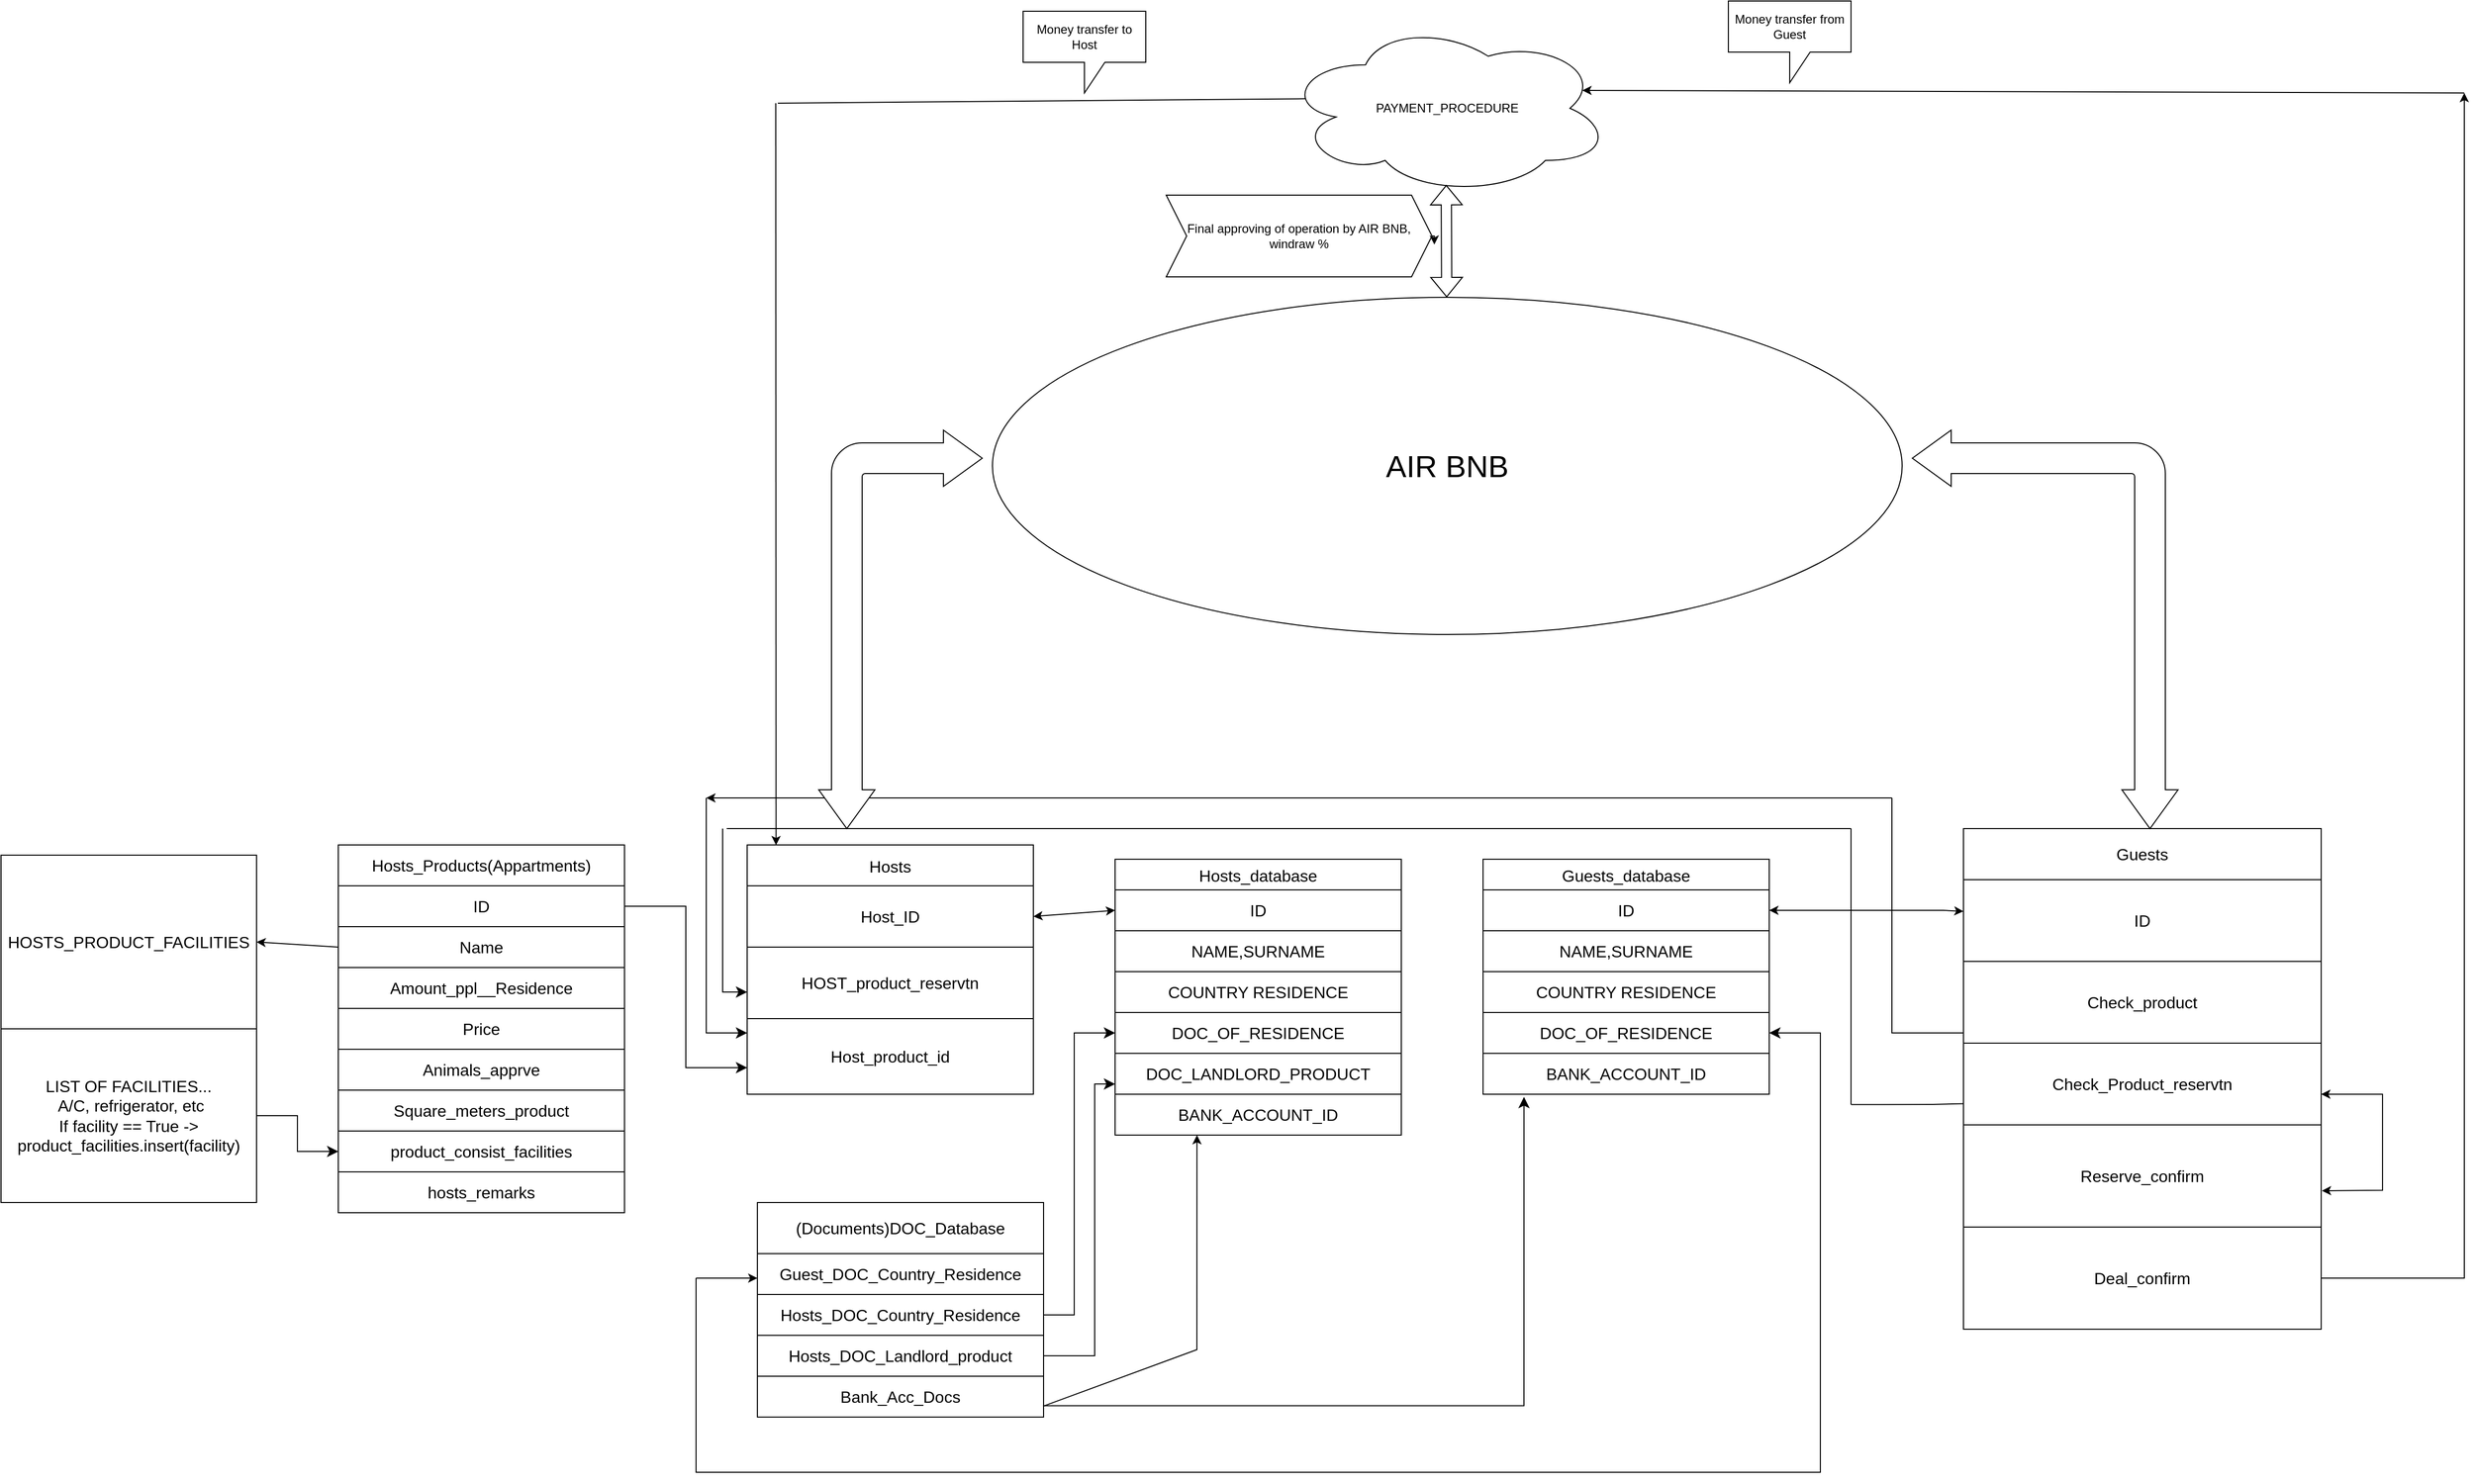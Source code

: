 <mxfile version="24.1.0" type="device">
  <diagram name="Страница — 1" id="DhWtc1AITWDPEzfAjPhT">
    <mxGraphModel dx="4327" dy="3026" grid="1" gridSize="10" guides="1" tooltips="1" connect="1" arrows="1" fold="1" page="1" pageScale="1" pageWidth="827" pageHeight="1169" math="0" shadow="0">
      <root>
        <mxCell id="0" />
        <mxCell id="1" parent="0" />
        <mxCell id="QPeFIXPxmIHF3lI81vWk-42" value="Hosts" style="shape=table;startSize=40;container=1;collapsible=0;childLayout=tableLayout;strokeColor=default;fontSize=16;" parent="1" vertex="1">
          <mxGeometry x="-80" y="-14" width="280" height="244" as="geometry" />
        </mxCell>
        <mxCell id="QPeFIXPxmIHF3lI81vWk-43" value="" style="shape=tableRow;horizontal=0;startSize=0;swimlaneHead=0;swimlaneBody=0;strokeColor=inherit;top=0;left=0;bottom=0;right=0;collapsible=0;dropTarget=0;fillColor=none;points=[[0,0.5],[1,0.5]];portConstraint=eastwest;fontSize=16;" parent="QPeFIXPxmIHF3lI81vWk-42" vertex="1">
          <mxGeometry y="40" width="280" height="60" as="geometry" />
        </mxCell>
        <mxCell id="QPeFIXPxmIHF3lI81vWk-44" value="Host_ID" style="shape=partialRectangle;html=1;whiteSpace=wrap;connectable=0;strokeColor=inherit;overflow=hidden;fillColor=none;top=0;left=0;bottom=0;right=0;pointerEvents=1;fontSize=16;" parent="QPeFIXPxmIHF3lI81vWk-43" vertex="1">
          <mxGeometry width="280" height="60" as="geometry">
            <mxRectangle width="280" height="60" as="alternateBounds" />
          </mxGeometry>
        </mxCell>
        <mxCell id="QPeFIXPxmIHF3lI81vWk-47" value="" style="shape=tableRow;horizontal=0;startSize=0;swimlaneHead=0;swimlaneBody=0;strokeColor=inherit;top=0;left=0;bottom=0;right=0;collapsible=0;dropTarget=0;fillColor=none;points=[[0,0.5],[1,0.5]];portConstraint=eastwest;fontSize=16;" parent="QPeFIXPxmIHF3lI81vWk-42" vertex="1">
          <mxGeometry y="100" width="280" height="70" as="geometry" />
        </mxCell>
        <mxCell id="QPeFIXPxmIHF3lI81vWk-48" value="HOST_product_reservtn" style="shape=partialRectangle;html=1;whiteSpace=wrap;connectable=0;strokeColor=inherit;overflow=hidden;fillColor=none;top=0;left=0;bottom=0;right=0;pointerEvents=1;fontSize=16;" parent="QPeFIXPxmIHF3lI81vWk-47" vertex="1">
          <mxGeometry width="280" height="70" as="geometry">
            <mxRectangle width="280" height="70" as="alternateBounds" />
          </mxGeometry>
        </mxCell>
        <mxCell id="QPeFIXPxmIHF3lI81vWk-51" value="" style="shape=tableRow;horizontal=0;startSize=0;swimlaneHead=0;swimlaneBody=0;strokeColor=inherit;top=0;left=0;bottom=0;right=0;collapsible=0;dropTarget=0;fillColor=none;points=[[0,0.5],[1,0.5]];portConstraint=eastwest;fontSize=16;" parent="QPeFIXPxmIHF3lI81vWk-42" vertex="1">
          <mxGeometry y="170" width="280" height="74" as="geometry" />
        </mxCell>
        <mxCell id="QPeFIXPxmIHF3lI81vWk-52" value="Host_product_id" style="shape=partialRectangle;html=1;whiteSpace=wrap;connectable=0;strokeColor=inherit;overflow=hidden;fillColor=none;top=0;left=0;bottom=0;right=0;pointerEvents=1;fontSize=16;" parent="QPeFIXPxmIHF3lI81vWk-51" vertex="1">
          <mxGeometry width="280" height="74" as="geometry">
            <mxRectangle width="280" height="74" as="alternateBounds" />
          </mxGeometry>
        </mxCell>
        <mxCell id="QPeFIXPxmIHF3lI81vWk-55" value="Hosts_database" style="shape=table;startSize=30;container=1;collapsible=0;childLayout=tableLayout;strokeColor=default;fontSize=16;" parent="1" vertex="1">
          <mxGeometry x="280" width="280" height="270" as="geometry" />
        </mxCell>
        <mxCell id="QPeFIXPxmIHF3lI81vWk-68" style="shape=tableRow;horizontal=0;startSize=0;swimlaneHead=0;swimlaneBody=0;strokeColor=inherit;top=0;left=0;bottom=0;right=0;collapsible=0;dropTarget=0;fillColor=none;points=[[0,0.5],[1,0.5]];portConstraint=eastwest;fontSize=16;" parent="QPeFIXPxmIHF3lI81vWk-55" vertex="1">
          <mxGeometry y="30" width="280" height="40" as="geometry" />
        </mxCell>
        <mxCell id="QPeFIXPxmIHF3lI81vWk-69" value="ID" style="shape=partialRectangle;html=1;whiteSpace=wrap;connectable=0;strokeColor=inherit;overflow=hidden;fillColor=none;top=0;left=0;bottom=0;right=0;pointerEvents=1;fontSize=16;" parent="QPeFIXPxmIHF3lI81vWk-68" vertex="1">
          <mxGeometry width="280" height="40" as="geometry">
            <mxRectangle width="280" height="40" as="alternateBounds" />
          </mxGeometry>
        </mxCell>
        <mxCell id="QPeFIXPxmIHF3lI81vWk-56" value="" style="shape=tableRow;horizontal=0;startSize=0;swimlaneHead=0;swimlaneBody=0;strokeColor=inherit;top=0;left=0;bottom=0;right=0;collapsible=0;dropTarget=0;fillColor=none;points=[[0,0.5],[1,0.5]];portConstraint=eastwest;fontSize=16;" parent="QPeFIXPxmIHF3lI81vWk-55" vertex="1">
          <mxGeometry y="70" width="280" height="40" as="geometry" />
        </mxCell>
        <mxCell id="QPeFIXPxmIHF3lI81vWk-57" value="NAME,SURNAME" style="shape=partialRectangle;html=1;whiteSpace=wrap;connectable=0;strokeColor=inherit;overflow=hidden;fillColor=none;top=0;left=0;bottom=0;right=0;pointerEvents=1;fontSize=16;" parent="QPeFIXPxmIHF3lI81vWk-56" vertex="1">
          <mxGeometry width="280" height="40" as="geometry">
            <mxRectangle width="280" height="40" as="alternateBounds" />
          </mxGeometry>
        </mxCell>
        <mxCell id="QPeFIXPxmIHF3lI81vWk-60" value="" style="shape=tableRow;horizontal=0;startSize=0;swimlaneHead=0;swimlaneBody=0;strokeColor=inherit;top=0;left=0;bottom=0;right=0;collapsible=0;dropTarget=0;fillColor=none;points=[[0,0.5],[1,0.5]];portConstraint=eastwest;fontSize=16;" parent="QPeFIXPxmIHF3lI81vWk-55" vertex="1">
          <mxGeometry y="110" width="280" height="40" as="geometry" />
        </mxCell>
        <mxCell id="QPeFIXPxmIHF3lI81vWk-61" value="COUNTRY RESIDENCE" style="shape=partialRectangle;html=1;whiteSpace=wrap;connectable=0;strokeColor=inherit;overflow=hidden;fillColor=none;top=0;left=0;bottom=0;right=0;pointerEvents=1;fontSize=16;" parent="QPeFIXPxmIHF3lI81vWk-60" vertex="1">
          <mxGeometry width="280" height="40" as="geometry">
            <mxRectangle width="280" height="40" as="alternateBounds" />
          </mxGeometry>
        </mxCell>
        <mxCell id="QPeFIXPxmIHF3lI81vWk-75" style="shape=tableRow;horizontal=0;startSize=0;swimlaneHead=0;swimlaneBody=0;strokeColor=inherit;top=0;left=0;bottom=0;right=0;collapsible=0;dropTarget=0;fillColor=none;points=[[0,0.5],[1,0.5]];portConstraint=eastwest;fontSize=16;" parent="QPeFIXPxmIHF3lI81vWk-55" vertex="1">
          <mxGeometry y="150" width="280" height="40" as="geometry" />
        </mxCell>
        <mxCell id="QPeFIXPxmIHF3lI81vWk-76" value="DOC_OF_RESIDENCE" style="shape=partialRectangle;html=1;whiteSpace=wrap;connectable=0;strokeColor=inherit;overflow=hidden;fillColor=none;top=0;left=0;bottom=0;right=0;pointerEvents=1;fontSize=16;" parent="QPeFIXPxmIHF3lI81vWk-75" vertex="1">
          <mxGeometry width="280" height="40" as="geometry">
            <mxRectangle width="280" height="40" as="alternateBounds" />
          </mxGeometry>
        </mxCell>
        <mxCell id="QPeFIXPxmIHF3lI81vWk-77" style="shape=tableRow;horizontal=0;startSize=0;swimlaneHead=0;swimlaneBody=0;strokeColor=inherit;top=0;left=0;bottom=0;right=0;collapsible=0;dropTarget=0;fillColor=none;points=[[0,0.5],[1,0.5]];portConstraint=eastwest;fontSize=16;" parent="QPeFIXPxmIHF3lI81vWk-55" vertex="1">
          <mxGeometry y="190" width="280" height="40" as="geometry" />
        </mxCell>
        <mxCell id="QPeFIXPxmIHF3lI81vWk-78" value="DOC_LANDLORD_PRODUCT" style="shape=partialRectangle;html=1;whiteSpace=wrap;connectable=0;strokeColor=inherit;overflow=hidden;fillColor=none;top=0;left=0;bottom=0;right=0;pointerEvents=1;fontSize=16;" parent="QPeFIXPxmIHF3lI81vWk-77" vertex="1">
          <mxGeometry width="280" height="40" as="geometry">
            <mxRectangle width="280" height="40" as="alternateBounds" />
          </mxGeometry>
        </mxCell>
        <mxCell id="QPeFIXPxmIHF3lI81vWk-79" style="shape=tableRow;horizontal=0;startSize=0;swimlaneHead=0;swimlaneBody=0;strokeColor=inherit;top=0;left=0;bottom=0;right=0;collapsible=0;dropTarget=0;fillColor=none;points=[[0,0.5],[1,0.5]];portConstraint=eastwest;fontSize=16;" parent="QPeFIXPxmIHF3lI81vWk-55" vertex="1">
          <mxGeometry y="230" width="280" height="40" as="geometry" />
        </mxCell>
        <mxCell id="QPeFIXPxmIHF3lI81vWk-80" value="BANK_ACCOUNT_ID" style="shape=partialRectangle;html=1;whiteSpace=wrap;connectable=0;strokeColor=inherit;overflow=hidden;fillColor=none;top=0;left=0;bottom=0;right=0;pointerEvents=1;fontSize=16;" parent="QPeFIXPxmIHF3lI81vWk-79" vertex="1">
          <mxGeometry width="280" height="40" as="geometry">
            <mxRectangle width="280" height="40" as="alternateBounds" />
          </mxGeometry>
        </mxCell>
        <mxCell id="QPeFIXPxmIHF3lI81vWk-81" value="" style="endArrow=classic;startArrow=classic;html=1;rounded=0;exitX=1;exitY=0.5;exitDx=0;exitDy=0;entryX=0;entryY=0.5;entryDx=0;entryDy=0;" parent="1" source="QPeFIXPxmIHF3lI81vWk-43" target="QPeFIXPxmIHF3lI81vWk-68" edge="1">
          <mxGeometry width="50" height="50" relative="1" as="geometry">
            <mxPoint x="210" y="60" as="sourcePoint" />
            <mxPoint x="270" y="60.25" as="targetPoint" />
            <Array as="points" />
          </mxGeometry>
        </mxCell>
        <mxCell id="QPeFIXPxmIHF3lI81vWk-82" value="" style="shape=table;startSize=0;container=1;collapsible=0;childLayout=tableLayout;fontSize=16;" parent="1" vertex="1">
          <mxGeometry x="-70" y="336" width="280" height="210" as="geometry" />
        </mxCell>
        <mxCell id="QPeFIXPxmIHF3lI81vWk-83" value="" style="shape=tableRow;horizontal=0;startSize=0;swimlaneHead=0;swimlaneBody=0;strokeColor=inherit;top=0;left=0;bottom=0;right=0;collapsible=0;dropTarget=0;fillColor=none;points=[[0,0.5],[1,0.5]];portConstraint=eastwest;fontSize=16;" parent="QPeFIXPxmIHF3lI81vWk-82" vertex="1">
          <mxGeometry width="280" height="50" as="geometry" />
        </mxCell>
        <mxCell id="QPeFIXPxmIHF3lI81vWk-84" value="(Documents)DOC_Database" style="shape=partialRectangle;html=1;whiteSpace=wrap;connectable=0;strokeColor=inherit;overflow=hidden;fillColor=none;top=0;left=0;bottom=0;right=0;pointerEvents=1;fontSize=16;" parent="QPeFIXPxmIHF3lI81vWk-83" vertex="1">
          <mxGeometry width="280" height="50" as="geometry">
            <mxRectangle width="280" height="50" as="alternateBounds" />
          </mxGeometry>
        </mxCell>
        <mxCell id="QPeFIXPxmIHF3lI81vWk-87" value="" style="shape=tableRow;horizontal=0;startSize=0;swimlaneHead=0;swimlaneBody=0;strokeColor=inherit;top=0;left=0;bottom=0;right=0;collapsible=0;dropTarget=0;fillColor=none;points=[[0,0.5],[1,0.5]];portConstraint=eastwest;fontSize=16;" parent="QPeFIXPxmIHF3lI81vWk-82" vertex="1">
          <mxGeometry y="50" width="280" height="40" as="geometry" />
        </mxCell>
        <mxCell id="QPeFIXPxmIHF3lI81vWk-88" value="Guest_DOC_Country_Residence" style="shape=partialRectangle;html=1;whiteSpace=wrap;connectable=0;strokeColor=inherit;overflow=hidden;fillColor=none;top=0;left=0;bottom=0;right=0;pointerEvents=1;fontSize=16;" parent="QPeFIXPxmIHF3lI81vWk-87" vertex="1">
          <mxGeometry width="280" height="40" as="geometry">
            <mxRectangle width="280" height="40" as="alternateBounds" />
          </mxGeometry>
        </mxCell>
        <mxCell id="QPeFIXPxmIHF3lI81vWk-95" style="shape=tableRow;horizontal=0;startSize=0;swimlaneHead=0;swimlaneBody=0;strokeColor=inherit;top=0;left=0;bottom=0;right=0;collapsible=0;dropTarget=0;fillColor=none;points=[[0,0.5],[1,0.5]];portConstraint=eastwest;fontSize=16;" parent="QPeFIXPxmIHF3lI81vWk-82" vertex="1">
          <mxGeometry y="90" width="280" height="40" as="geometry" />
        </mxCell>
        <mxCell id="QPeFIXPxmIHF3lI81vWk-96" value="Hosts_DOC_Country_Residence" style="shape=partialRectangle;html=1;whiteSpace=wrap;connectable=0;strokeColor=inherit;overflow=hidden;fillColor=none;top=0;left=0;bottom=0;right=0;pointerEvents=1;fontSize=16;" parent="QPeFIXPxmIHF3lI81vWk-95" vertex="1">
          <mxGeometry width="280" height="40" as="geometry">
            <mxRectangle width="280" height="40" as="alternateBounds" />
          </mxGeometry>
        </mxCell>
        <mxCell id="QPeFIXPxmIHF3lI81vWk-97" style="shape=tableRow;horizontal=0;startSize=0;swimlaneHead=0;swimlaneBody=0;strokeColor=inherit;top=0;left=0;bottom=0;right=0;collapsible=0;dropTarget=0;fillColor=none;points=[[0,0.5],[1,0.5]];portConstraint=eastwest;fontSize=16;" parent="QPeFIXPxmIHF3lI81vWk-82" vertex="1">
          <mxGeometry y="130" width="280" height="40" as="geometry" />
        </mxCell>
        <mxCell id="QPeFIXPxmIHF3lI81vWk-98" value="Hosts_DOC_Landlord_product" style="shape=partialRectangle;html=1;whiteSpace=wrap;connectable=0;strokeColor=inherit;overflow=hidden;fillColor=none;top=0;left=0;bottom=0;right=0;pointerEvents=1;fontSize=16;" parent="QPeFIXPxmIHF3lI81vWk-97" vertex="1">
          <mxGeometry width="280" height="40" as="geometry">
            <mxRectangle width="280" height="40" as="alternateBounds" />
          </mxGeometry>
        </mxCell>
        <mxCell id="QPeFIXPxmIHF3lI81vWk-99" style="shape=tableRow;horizontal=0;startSize=0;swimlaneHead=0;swimlaneBody=0;strokeColor=inherit;top=0;left=0;bottom=0;right=0;collapsible=0;dropTarget=0;fillColor=none;points=[[0,0.5],[1,0.5]];portConstraint=eastwest;fontSize=16;" parent="QPeFIXPxmIHF3lI81vWk-82" vertex="1">
          <mxGeometry y="170" width="280" height="40" as="geometry" />
        </mxCell>
        <mxCell id="QPeFIXPxmIHF3lI81vWk-100" value="Bank_Acc_Docs" style="shape=partialRectangle;html=1;whiteSpace=wrap;connectable=0;strokeColor=inherit;overflow=hidden;fillColor=none;top=0;left=0;bottom=0;right=0;pointerEvents=1;fontSize=16;" parent="QPeFIXPxmIHF3lI81vWk-99" vertex="1">
          <mxGeometry width="280" height="40" as="geometry">
            <mxRectangle width="280" height="40" as="alternateBounds" />
          </mxGeometry>
        </mxCell>
        <mxCell id="QPeFIXPxmIHF3lI81vWk-103" value="Guests_database" style="shape=table;startSize=30;container=1;collapsible=0;childLayout=tableLayout;strokeColor=default;fontSize=16;" parent="1" vertex="1">
          <mxGeometry x="640" width="280" height="230" as="geometry" />
        </mxCell>
        <mxCell id="QPeFIXPxmIHF3lI81vWk-104" style="shape=tableRow;horizontal=0;startSize=0;swimlaneHead=0;swimlaneBody=0;strokeColor=inherit;top=0;left=0;bottom=0;right=0;collapsible=0;dropTarget=0;fillColor=none;points=[[0,0.5],[1,0.5]];portConstraint=eastwest;fontSize=16;" parent="QPeFIXPxmIHF3lI81vWk-103" vertex="1">
          <mxGeometry y="30" width="280" height="40" as="geometry" />
        </mxCell>
        <mxCell id="QPeFIXPxmIHF3lI81vWk-105" value="ID" style="shape=partialRectangle;html=1;whiteSpace=wrap;connectable=0;strokeColor=inherit;overflow=hidden;fillColor=none;top=0;left=0;bottom=0;right=0;pointerEvents=1;fontSize=16;" parent="QPeFIXPxmIHF3lI81vWk-104" vertex="1">
          <mxGeometry width="280" height="40" as="geometry">
            <mxRectangle width="280" height="40" as="alternateBounds" />
          </mxGeometry>
        </mxCell>
        <mxCell id="QPeFIXPxmIHF3lI81vWk-106" value="" style="shape=tableRow;horizontal=0;startSize=0;swimlaneHead=0;swimlaneBody=0;strokeColor=inherit;top=0;left=0;bottom=0;right=0;collapsible=0;dropTarget=0;fillColor=none;points=[[0,0.5],[1,0.5]];portConstraint=eastwest;fontSize=16;" parent="QPeFIXPxmIHF3lI81vWk-103" vertex="1">
          <mxGeometry y="70" width="280" height="40" as="geometry" />
        </mxCell>
        <mxCell id="QPeFIXPxmIHF3lI81vWk-107" value="NAME,SURNAME" style="shape=partialRectangle;html=1;whiteSpace=wrap;connectable=0;strokeColor=inherit;overflow=hidden;fillColor=none;top=0;left=0;bottom=0;right=0;pointerEvents=1;fontSize=16;" parent="QPeFIXPxmIHF3lI81vWk-106" vertex="1">
          <mxGeometry width="280" height="40" as="geometry">
            <mxRectangle width="280" height="40" as="alternateBounds" />
          </mxGeometry>
        </mxCell>
        <mxCell id="QPeFIXPxmIHF3lI81vWk-108" value="" style="shape=tableRow;horizontal=0;startSize=0;swimlaneHead=0;swimlaneBody=0;strokeColor=inherit;top=0;left=0;bottom=0;right=0;collapsible=0;dropTarget=0;fillColor=none;points=[[0,0.5],[1,0.5]];portConstraint=eastwest;fontSize=16;" parent="QPeFIXPxmIHF3lI81vWk-103" vertex="1">
          <mxGeometry y="110" width="280" height="40" as="geometry" />
        </mxCell>
        <mxCell id="QPeFIXPxmIHF3lI81vWk-109" value="COUNTRY RESIDENCE" style="shape=partialRectangle;html=1;whiteSpace=wrap;connectable=0;strokeColor=inherit;overflow=hidden;fillColor=none;top=0;left=0;bottom=0;right=0;pointerEvents=1;fontSize=16;" parent="QPeFIXPxmIHF3lI81vWk-108" vertex="1">
          <mxGeometry width="280" height="40" as="geometry">
            <mxRectangle width="280" height="40" as="alternateBounds" />
          </mxGeometry>
        </mxCell>
        <mxCell id="QPeFIXPxmIHF3lI81vWk-110" style="shape=tableRow;horizontal=0;startSize=0;swimlaneHead=0;swimlaneBody=0;strokeColor=inherit;top=0;left=0;bottom=0;right=0;collapsible=0;dropTarget=0;fillColor=none;points=[[0,0.5],[1,0.5]];portConstraint=eastwest;fontSize=16;" parent="QPeFIXPxmIHF3lI81vWk-103" vertex="1">
          <mxGeometry y="150" width="280" height="40" as="geometry" />
        </mxCell>
        <mxCell id="QPeFIXPxmIHF3lI81vWk-111" value="DOC_OF_RESIDENCE" style="shape=partialRectangle;html=1;whiteSpace=wrap;connectable=0;strokeColor=inherit;overflow=hidden;fillColor=none;top=0;left=0;bottom=0;right=0;pointerEvents=1;fontSize=16;" parent="QPeFIXPxmIHF3lI81vWk-110" vertex="1">
          <mxGeometry width="280" height="40" as="geometry">
            <mxRectangle width="280" height="40" as="alternateBounds" />
          </mxGeometry>
        </mxCell>
        <mxCell id="QPeFIXPxmIHF3lI81vWk-112" style="shape=tableRow;horizontal=0;startSize=0;swimlaneHead=0;swimlaneBody=0;strokeColor=inherit;top=0;left=0;bottom=0;right=0;collapsible=0;dropTarget=0;fillColor=none;points=[[0,0.5],[1,0.5]];portConstraint=eastwest;fontSize=16;" parent="QPeFIXPxmIHF3lI81vWk-103" vertex="1">
          <mxGeometry y="190" width="280" height="40" as="geometry" />
        </mxCell>
        <mxCell id="QPeFIXPxmIHF3lI81vWk-113" value="BANK_ACCOUNT_ID" style="shape=partialRectangle;html=1;whiteSpace=wrap;connectable=0;strokeColor=inherit;overflow=hidden;fillColor=none;top=0;left=0;bottom=0;right=0;pointerEvents=1;fontSize=16;" parent="QPeFIXPxmIHF3lI81vWk-112" vertex="1">
          <mxGeometry width="280" height="40" as="geometry">
            <mxRectangle width="280" height="40" as="alternateBounds" />
          </mxGeometry>
        </mxCell>
        <mxCell id="QPeFIXPxmIHF3lI81vWk-121" value="" style="endArrow=classic;html=1;rounded=0;exitX=0.999;exitY=0.733;exitDx=0;exitDy=0;exitPerimeter=0;entryX=0.286;entryY=1;entryDx=0;entryDy=0;entryPerimeter=0;" parent="1" source="QPeFIXPxmIHF3lI81vWk-99" target="QPeFIXPxmIHF3lI81vWk-79" edge="1">
          <mxGeometry width="50" height="50" relative="1" as="geometry">
            <mxPoint x="240" y="480" as="sourcePoint" />
            <mxPoint x="360" y="380" as="targetPoint" />
            <Array as="points">
              <mxPoint x="360" y="480" />
            </Array>
          </mxGeometry>
        </mxCell>
        <mxCell id="QPeFIXPxmIHF3lI81vWk-126" value="" style="edgeStyle=segmentEdgeStyle;endArrow=classic;html=1;curved=0;rounded=0;endSize=8;startSize=8;entryX=0.143;entryY=1.066;entryDx=0;entryDy=0;entryPerimeter=0;exitX=0.998;exitY=0.723;exitDx=0;exitDy=0;exitPerimeter=0;" parent="1" source="QPeFIXPxmIHF3lI81vWk-99" target="QPeFIXPxmIHF3lI81vWk-112" edge="1">
          <mxGeometry width="50" height="50" relative="1" as="geometry">
            <mxPoint x="680" y="520" as="sourcePoint" />
            <mxPoint x="680" y="430" as="targetPoint" />
            <Array as="points">
              <mxPoint x="680" y="535" />
            </Array>
          </mxGeometry>
        </mxCell>
        <mxCell id="QPeFIXPxmIHF3lI81vWk-127" value="" style="edgeStyle=elbowEdgeStyle;elbow=horizontal;endArrow=classic;html=1;curved=0;rounded=0;endSize=8;startSize=8;exitX=1;exitY=0.5;exitDx=0;exitDy=0;" parent="1" source="QPeFIXPxmIHF3lI81vWk-97" edge="1">
          <mxGeometry width="50" height="50" relative="1" as="geometry">
            <mxPoint x="230" y="270" as="sourcePoint" />
            <mxPoint x="280" y="220" as="targetPoint" />
            <Array as="points">
              <mxPoint x="260" y="250" />
            </Array>
          </mxGeometry>
        </mxCell>
        <mxCell id="QPeFIXPxmIHF3lI81vWk-128" value="" style="edgeStyle=elbowEdgeStyle;elbow=horizontal;endArrow=classic;html=1;curved=0;rounded=0;endSize=8;startSize=8;exitX=1;exitY=0.5;exitDx=0;exitDy=0;" parent="1" source="QPeFIXPxmIHF3lI81vWk-95" target="QPeFIXPxmIHF3lI81vWk-75" edge="1">
          <mxGeometry width="50" height="50" relative="1" as="geometry">
            <mxPoint x="235" y="450" as="sourcePoint" />
            <mxPoint x="270" y="170" as="targetPoint" />
            <Array as="points">
              <mxPoint x="240" y="280" />
              <mxPoint x="235" y="80" />
            </Array>
          </mxGeometry>
        </mxCell>
        <mxCell id="QPeFIXPxmIHF3lI81vWk-134" value="" style="endArrow=classic;html=1;rounded=0;" parent="1" edge="1">
          <mxGeometry width="50" height="50" relative="1" as="geometry">
            <mxPoint x="-130" y="410" as="sourcePoint" />
            <mxPoint x="-70" y="410" as="targetPoint" />
          </mxGeometry>
        </mxCell>
        <mxCell id="QPeFIXPxmIHF3lI81vWk-135" value="" style="edgeStyle=segmentEdgeStyle;endArrow=classic;html=1;curved=0;rounded=0;endSize=8;startSize=8;entryX=1;entryY=0.5;entryDx=0;entryDy=0;" parent="1" target="QPeFIXPxmIHF3lI81vWk-110" edge="1">
          <mxGeometry width="50" height="50" relative="1" as="geometry">
            <mxPoint x="-130" y="410" as="sourcePoint" />
            <mxPoint x="970" y="170" as="targetPoint" />
            <Array as="points">
              <mxPoint x="-130" y="600" />
              <mxPoint x="970" y="600" />
              <mxPoint x="970" y="170" />
            </Array>
          </mxGeometry>
        </mxCell>
        <mxCell id="QPeFIXPxmIHF3lI81vWk-137" value="" style="shape=table;startSize=0;container=1;collapsible=0;childLayout=tableLayout;fontSize=16;" parent="1" vertex="1">
          <mxGeometry x="-480" y="-14" width="280" height="360" as="geometry" />
        </mxCell>
        <mxCell id="QPeFIXPxmIHF3lI81vWk-138" value="" style="shape=tableRow;horizontal=0;startSize=0;swimlaneHead=0;swimlaneBody=0;strokeColor=inherit;top=0;left=0;bottom=0;right=0;collapsible=0;dropTarget=0;fillColor=none;points=[[0,0.5],[1,0.5]];portConstraint=eastwest;fontSize=16;" parent="QPeFIXPxmIHF3lI81vWk-137" vertex="1">
          <mxGeometry width="280" height="40" as="geometry" />
        </mxCell>
        <mxCell id="QPeFIXPxmIHF3lI81vWk-139" value="Hosts_Products(Appartments)" style="shape=partialRectangle;html=1;whiteSpace=wrap;connectable=0;strokeColor=inherit;overflow=hidden;fillColor=none;top=0;left=0;bottom=0;right=0;pointerEvents=1;fontSize=16;" parent="QPeFIXPxmIHF3lI81vWk-138" vertex="1">
          <mxGeometry width="280" height="40" as="geometry">
            <mxRectangle width="280" height="40" as="alternateBounds" />
          </mxGeometry>
        </mxCell>
        <mxCell id="QPeFIXPxmIHF3lI81vWk-158" style="shape=tableRow;horizontal=0;startSize=0;swimlaneHead=0;swimlaneBody=0;strokeColor=inherit;top=0;left=0;bottom=0;right=0;collapsible=0;dropTarget=0;fillColor=none;points=[[0,0.5],[1,0.5]];portConstraint=eastwest;fontSize=16;" parent="QPeFIXPxmIHF3lI81vWk-137" vertex="1">
          <mxGeometry y="40" width="280" height="40" as="geometry" />
        </mxCell>
        <mxCell id="QPeFIXPxmIHF3lI81vWk-159" value="ID" style="shape=partialRectangle;html=1;whiteSpace=wrap;connectable=0;strokeColor=inherit;overflow=hidden;fillColor=none;top=0;left=0;bottom=0;right=0;pointerEvents=1;fontSize=16;" parent="QPeFIXPxmIHF3lI81vWk-158" vertex="1">
          <mxGeometry width="280" height="40" as="geometry">
            <mxRectangle width="280" height="40" as="alternateBounds" />
          </mxGeometry>
        </mxCell>
        <mxCell id="QPeFIXPxmIHF3lI81vWk-156" style="shape=tableRow;horizontal=0;startSize=0;swimlaneHead=0;swimlaneBody=0;strokeColor=inherit;top=0;left=0;bottom=0;right=0;collapsible=0;dropTarget=0;fillColor=none;points=[[0,0.5],[1,0.5]];portConstraint=eastwest;fontSize=16;" parent="QPeFIXPxmIHF3lI81vWk-137" vertex="1">
          <mxGeometry y="80" width="280" height="40" as="geometry" />
        </mxCell>
        <mxCell id="QPeFIXPxmIHF3lI81vWk-157" value="Name" style="shape=partialRectangle;html=1;whiteSpace=wrap;connectable=0;strokeColor=inherit;overflow=hidden;fillColor=none;top=0;left=0;bottom=0;right=0;pointerEvents=1;fontSize=16;" parent="QPeFIXPxmIHF3lI81vWk-156" vertex="1">
          <mxGeometry width="280" height="40" as="geometry">
            <mxRectangle width="280" height="40" as="alternateBounds" />
          </mxGeometry>
        </mxCell>
        <mxCell id="QPeFIXPxmIHF3lI81vWk-154" style="shape=tableRow;horizontal=0;startSize=0;swimlaneHead=0;swimlaneBody=0;strokeColor=inherit;top=0;left=0;bottom=0;right=0;collapsible=0;dropTarget=0;fillColor=none;points=[[0,0.5],[1,0.5]];portConstraint=eastwest;fontSize=16;" parent="QPeFIXPxmIHF3lI81vWk-137" vertex="1">
          <mxGeometry y="120" width="280" height="40" as="geometry" />
        </mxCell>
        <mxCell id="QPeFIXPxmIHF3lI81vWk-155" value="Amount_ppl__Residence" style="shape=partialRectangle;html=1;whiteSpace=wrap;connectable=0;strokeColor=inherit;overflow=hidden;fillColor=none;top=0;left=0;bottom=0;right=0;pointerEvents=1;fontSize=16;" parent="QPeFIXPxmIHF3lI81vWk-154" vertex="1">
          <mxGeometry width="280" height="40" as="geometry">
            <mxRectangle width="280" height="40" as="alternateBounds" />
          </mxGeometry>
        </mxCell>
        <mxCell id="QPeFIXPxmIHF3lI81vWk-152" style="shape=tableRow;horizontal=0;startSize=0;swimlaneHead=0;swimlaneBody=0;strokeColor=inherit;top=0;left=0;bottom=0;right=0;collapsible=0;dropTarget=0;fillColor=none;points=[[0,0.5],[1,0.5]];portConstraint=eastwest;fontSize=16;" parent="QPeFIXPxmIHF3lI81vWk-137" vertex="1">
          <mxGeometry y="160" width="280" height="40" as="geometry" />
        </mxCell>
        <mxCell id="QPeFIXPxmIHF3lI81vWk-153" value="Price" style="shape=partialRectangle;html=1;whiteSpace=wrap;connectable=0;strokeColor=inherit;overflow=hidden;fillColor=none;top=0;left=0;bottom=0;right=0;pointerEvents=1;fontSize=16;" parent="QPeFIXPxmIHF3lI81vWk-152" vertex="1">
          <mxGeometry width="280" height="40" as="geometry">
            <mxRectangle width="280" height="40" as="alternateBounds" />
          </mxGeometry>
        </mxCell>
        <mxCell id="QPeFIXPxmIHF3lI81vWk-150" style="shape=tableRow;horizontal=0;startSize=0;swimlaneHead=0;swimlaneBody=0;strokeColor=inherit;top=0;left=0;bottom=0;right=0;collapsible=0;dropTarget=0;fillColor=none;points=[[0,0.5],[1,0.5]];portConstraint=eastwest;fontSize=16;" parent="QPeFIXPxmIHF3lI81vWk-137" vertex="1">
          <mxGeometry y="200" width="280" height="40" as="geometry" />
        </mxCell>
        <mxCell id="QPeFIXPxmIHF3lI81vWk-151" value="Animals_apprve" style="shape=partialRectangle;html=1;whiteSpace=wrap;connectable=0;strokeColor=inherit;overflow=hidden;fillColor=none;top=0;left=0;bottom=0;right=0;pointerEvents=1;fontSize=16;" parent="QPeFIXPxmIHF3lI81vWk-150" vertex="1">
          <mxGeometry width="280" height="40" as="geometry">
            <mxRectangle width="280" height="40" as="alternateBounds" />
          </mxGeometry>
        </mxCell>
        <mxCell id="QPeFIXPxmIHF3lI81vWk-142" value="" style="shape=tableRow;horizontal=0;startSize=0;swimlaneHead=0;swimlaneBody=0;strokeColor=inherit;top=0;left=0;bottom=0;right=0;collapsible=0;dropTarget=0;fillColor=none;points=[[0,0.5],[1,0.5]];portConstraint=eastwest;fontSize=16;" parent="QPeFIXPxmIHF3lI81vWk-137" vertex="1">
          <mxGeometry y="240" width="280" height="40" as="geometry" />
        </mxCell>
        <mxCell id="QPeFIXPxmIHF3lI81vWk-143" value="Square_meters_product" style="shape=partialRectangle;html=1;whiteSpace=wrap;connectable=0;strokeColor=inherit;overflow=hidden;fillColor=none;top=0;left=0;bottom=0;right=0;pointerEvents=1;fontSize=16;" parent="QPeFIXPxmIHF3lI81vWk-142" vertex="1">
          <mxGeometry width="280" height="40" as="geometry">
            <mxRectangle width="280" height="40" as="alternateBounds" />
          </mxGeometry>
        </mxCell>
        <mxCell id="QPeFIXPxmIHF3lI81vWk-160" style="shape=tableRow;horizontal=0;startSize=0;swimlaneHead=0;swimlaneBody=0;strokeColor=inherit;top=0;left=0;bottom=0;right=0;collapsible=0;dropTarget=0;fillColor=none;points=[[0,0.5],[1,0.5]];portConstraint=eastwest;fontSize=16;" parent="QPeFIXPxmIHF3lI81vWk-137" vertex="1">
          <mxGeometry y="280" width="280" height="40" as="geometry" />
        </mxCell>
        <mxCell id="QPeFIXPxmIHF3lI81vWk-161" value="product_consist_facilities" style="shape=partialRectangle;html=1;whiteSpace=wrap;connectable=0;strokeColor=inherit;overflow=hidden;fillColor=none;top=0;left=0;bottom=0;right=0;pointerEvents=1;fontSize=16;" parent="QPeFIXPxmIHF3lI81vWk-160" vertex="1">
          <mxGeometry width="280" height="40" as="geometry">
            <mxRectangle width="280" height="40" as="alternateBounds" />
          </mxGeometry>
        </mxCell>
        <mxCell id="QPeFIXPxmIHF3lI81vWk-165" style="shape=tableRow;horizontal=0;startSize=0;swimlaneHead=0;swimlaneBody=0;strokeColor=inherit;top=0;left=0;bottom=0;right=0;collapsible=0;dropTarget=0;fillColor=none;points=[[0,0.5],[1,0.5]];portConstraint=eastwest;fontSize=16;" parent="QPeFIXPxmIHF3lI81vWk-137" vertex="1">
          <mxGeometry y="320" width="280" height="40" as="geometry" />
        </mxCell>
        <mxCell id="QPeFIXPxmIHF3lI81vWk-166" value="hosts_remarks" style="shape=partialRectangle;html=1;whiteSpace=wrap;connectable=0;strokeColor=inherit;overflow=hidden;fillColor=none;top=0;left=0;bottom=0;right=0;pointerEvents=1;fontSize=16;" parent="QPeFIXPxmIHF3lI81vWk-165" vertex="1">
          <mxGeometry width="280" height="40" as="geometry">
            <mxRectangle width="280" height="40" as="alternateBounds" />
          </mxGeometry>
        </mxCell>
        <mxCell id="QPeFIXPxmIHF3lI81vWk-162" value="" style="edgeStyle=elbowEdgeStyle;elbow=horizontal;endArrow=classic;html=1;curved=0;rounded=0;endSize=8;startSize=8;exitX=1;exitY=0.5;exitDx=0;exitDy=0;" parent="1" source="QPeFIXPxmIHF3lI81vWk-158" edge="1">
          <mxGeometry width="50" height="50" relative="1" as="geometry">
            <mxPoint x="-200" y="-4" as="sourcePoint" />
            <mxPoint x="-80" y="204" as="targetPoint" />
            <Array as="points">
              <mxPoint x="-140" y="204" />
              <mxPoint x="-130" y="204" />
            </Array>
          </mxGeometry>
        </mxCell>
        <mxCell id="QPeFIXPxmIHF3lI81vWk-167" value="" style="shape=table;startSize=0;container=1;collapsible=0;childLayout=tableLayout;fontSize=16;" parent="1" vertex="1">
          <mxGeometry x="-810" y="-4" width="250" height="340" as="geometry" />
        </mxCell>
        <mxCell id="QPeFIXPxmIHF3lI81vWk-172" value="" style="shape=tableRow;horizontal=0;startSize=0;swimlaneHead=0;swimlaneBody=0;strokeColor=inherit;top=0;left=0;bottom=0;right=0;collapsible=0;dropTarget=0;fillColor=none;points=[[0,0.5],[1,0.5]];portConstraint=eastwest;fontSize=16;" parent="QPeFIXPxmIHF3lI81vWk-167" vertex="1">
          <mxGeometry width="250" height="170" as="geometry" />
        </mxCell>
        <mxCell id="QPeFIXPxmIHF3lI81vWk-173" value="HOSTS_PRODUCT_FACILITIES" style="shape=partialRectangle;html=1;whiteSpace=wrap;connectable=0;strokeColor=inherit;overflow=hidden;fillColor=none;top=0;left=0;bottom=0;right=0;pointerEvents=1;fontSize=16;" parent="QPeFIXPxmIHF3lI81vWk-172" vertex="1">
          <mxGeometry width="250" height="170" as="geometry">
            <mxRectangle width="250" height="170" as="alternateBounds" />
          </mxGeometry>
        </mxCell>
        <mxCell id="QPeFIXPxmIHF3lI81vWk-176" value="" style="shape=tableRow;horizontal=0;startSize=0;swimlaneHead=0;swimlaneBody=0;strokeColor=inherit;top=0;left=0;bottom=0;right=0;collapsible=0;dropTarget=0;fillColor=none;points=[[0,0.5],[1,0.5]];portConstraint=eastwest;fontSize=16;" parent="QPeFIXPxmIHF3lI81vWk-167" vertex="1">
          <mxGeometry y="170" width="250" height="170" as="geometry" />
        </mxCell>
        <mxCell id="QPeFIXPxmIHF3lI81vWk-177" value="LIST OF FACILITIES...&lt;br&gt;&lt;span style=&quot;font-family: UniversLTCYR-55, sans-serif; text-align: left; background-color: rgb(255, 255, 255);&quot;&gt;&amp;nbsp;A/C, refrigerator, etc&lt;br&gt;If facility == True -&amp;gt;&lt;/span&gt;&lt;div&gt;&lt;span style=&quot;font-family: UniversLTCYR-55, sans-serif; text-align: left; background-color: rgb(255, 255, 255);&quot;&gt;product_facilities.insert(facility)&lt;/span&gt;&lt;/div&gt;" style="shape=partialRectangle;html=1;whiteSpace=wrap;connectable=0;strokeColor=inherit;overflow=hidden;fillColor=none;top=0;left=0;bottom=0;right=0;pointerEvents=1;fontSize=16;" parent="QPeFIXPxmIHF3lI81vWk-176" vertex="1">
          <mxGeometry width="250" height="170" as="geometry">
            <mxRectangle width="250" height="170" as="alternateBounds" />
          </mxGeometry>
        </mxCell>
        <mxCell id="QPeFIXPxmIHF3lI81vWk-180" value="" style="edgeStyle=elbowEdgeStyle;elbow=horizontal;endArrow=classic;html=1;curved=0;rounded=0;endSize=8;startSize=8;entryX=0;entryY=0.5;entryDx=0;entryDy=0;exitX=1;exitY=0.5;exitDx=0;exitDy=0;" parent="1" source="QPeFIXPxmIHF3lI81vWk-176" target="QPeFIXPxmIHF3lI81vWk-160" edge="1">
          <mxGeometry width="50" height="50" relative="1" as="geometry">
            <mxPoint x="-570" y="460" as="sourcePoint" />
            <mxPoint x="-490" y="570" as="targetPoint" />
          </mxGeometry>
        </mxCell>
        <mxCell id="QPeFIXPxmIHF3lI81vWk-181" value="" style="endArrow=classic;html=1;rounded=0;exitX=0;exitY=0.5;exitDx=0;exitDy=0;entryX=1;entryY=0.5;entryDx=0;entryDy=0;" parent="1" source="QPeFIXPxmIHF3lI81vWk-156" target="QPeFIXPxmIHF3lI81vWk-172" edge="1">
          <mxGeometry width="50" height="50" relative="1" as="geometry">
            <mxPoint x="-560" y="320" as="sourcePoint" />
            <mxPoint x="-540" y="-80" as="targetPoint" />
          </mxGeometry>
        </mxCell>
        <mxCell id="QPeFIXPxmIHF3lI81vWk-184" value="&lt;font style=&quot;font-size: 30px;&quot;&gt;AIR BNB&lt;/font&gt;" style="ellipse;whiteSpace=wrap;html=1;" parent="1" vertex="1">
          <mxGeometry x="160" y="-550" width="890" height="330" as="geometry" />
        </mxCell>
        <mxCell id="QPeFIXPxmIHF3lI81vWk-185" value="" style="shape=table;startSize=0;container=1;collapsible=0;childLayout=tableLayout;fontSize=16;" parent="1" vertex="1">
          <mxGeometry x="1110" y="-30" width="350" height="490" as="geometry" />
        </mxCell>
        <mxCell id="QPeFIXPxmIHF3lI81vWk-186" value="" style="shape=tableRow;horizontal=0;startSize=0;swimlaneHead=0;swimlaneBody=0;strokeColor=inherit;top=0;left=0;bottom=0;right=0;collapsible=0;dropTarget=0;fillColor=none;points=[[0,0.5],[1,0.5]];portConstraint=eastwest;fontSize=16;" parent="QPeFIXPxmIHF3lI81vWk-185" vertex="1">
          <mxGeometry width="350" height="50" as="geometry" />
        </mxCell>
        <mxCell id="QPeFIXPxmIHF3lI81vWk-187" value="Guests" style="shape=partialRectangle;html=1;whiteSpace=wrap;connectable=0;strokeColor=inherit;overflow=hidden;fillColor=none;top=0;left=0;bottom=0;right=0;pointerEvents=1;fontSize=16;" parent="QPeFIXPxmIHF3lI81vWk-186" vertex="1">
          <mxGeometry width="350" height="50" as="geometry">
            <mxRectangle width="350" height="50" as="alternateBounds" />
          </mxGeometry>
        </mxCell>
        <mxCell id="QPeFIXPxmIHF3lI81vWk-202" style="shape=tableRow;horizontal=0;startSize=0;swimlaneHead=0;swimlaneBody=0;strokeColor=inherit;top=0;left=0;bottom=0;right=0;collapsible=0;dropTarget=0;fillColor=none;points=[[0,0.5],[1,0.5]];portConstraint=eastwest;fontSize=16;" parent="QPeFIXPxmIHF3lI81vWk-185" vertex="1">
          <mxGeometry y="50" width="350" height="80" as="geometry" />
        </mxCell>
        <mxCell id="QPeFIXPxmIHF3lI81vWk-203" value="ID" style="shape=partialRectangle;html=1;whiteSpace=wrap;connectable=0;strokeColor=inherit;overflow=hidden;fillColor=none;top=0;left=0;bottom=0;right=0;pointerEvents=1;fontSize=16;" parent="QPeFIXPxmIHF3lI81vWk-202" vertex="1">
          <mxGeometry width="350" height="80" as="geometry">
            <mxRectangle width="350" height="80" as="alternateBounds" />
          </mxGeometry>
        </mxCell>
        <mxCell id="QPeFIXPxmIHF3lI81vWk-200" style="shape=tableRow;horizontal=0;startSize=0;swimlaneHead=0;swimlaneBody=0;strokeColor=inherit;top=0;left=0;bottom=0;right=0;collapsible=0;dropTarget=0;fillColor=none;points=[[0,0.5],[1,0.5]];portConstraint=eastwest;fontSize=16;" parent="QPeFIXPxmIHF3lI81vWk-185" vertex="1">
          <mxGeometry y="130" width="350" height="80" as="geometry" />
        </mxCell>
        <mxCell id="QPeFIXPxmIHF3lI81vWk-201" value="Check_product" style="shape=partialRectangle;html=1;whiteSpace=wrap;connectable=0;strokeColor=inherit;overflow=hidden;fillColor=none;top=0;left=0;bottom=0;right=0;pointerEvents=1;fontSize=16;" parent="QPeFIXPxmIHF3lI81vWk-200" vertex="1">
          <mxGeometry width="350" height="80" as="geometry">
            <mxRectangle width="350" height="80" as="alternateBounds" />
          </mxGeometry>
        </mxCell>
        <mxCell id="QPeFIXPxmIHF3lI81vWk-198" style="shape=tableRow;horizontal=0;startSize=0;swimlaneHead=0;swimlaneBody=0;strokeColor=inherit;top=0;left=0;bottom=0;right=0;collapsible=0;dropTarget=0;fillColor=none;points=[[0,0.5],[1,0.5]];portConstraint=eastwest;fontSize=16;" parent="QPeFIXPxmIHF3lI81vWk-185" vertex="1">
          <mxGeometry y="210" width="350" height="80" as="geometry" />
        </mxCell>
        <mxCell id="QPeFIXPxmIHF3lI81vWk-199" value="Check_Product_reservtn" style="shape=partialRectangle;html=1;whiteSpace=wrap;connectable=0;strokeColor=inherit;overflow=hidden;fillColor=none;top=0;left=0;bottom=0;right=0;pointerEvents=1;fontSize=16;" parent="QPeFIXPxmIHF3lI81vWk-198" vertex="1">
          <mxGeometry width="350" height="80" as="geometry">
            <mxRectangle width="350" height="80" as="alternateBounds" />
          </mxGeometry>
        </mxCell>
        <mxCell id="QPeFIXPxmIHF3lI81vWk-190" value="" style="shape=tableRow;horizontal=0;startSize=0;swimlaneHead=0;swimlaneBody=0;strokeColor=inherit;top=0;left=0;bottom=0;right=0;collapsible=0;dropTarget=0;fillColor=none;points=[[0,0.5],[1,0.5]];portConstraint=eastwest;fontSize=16;" parent="QPeFIXPxmIHF3lI81vWk-185" vertex="1">
          <mxGeometry y="290" width="350" height="100" as="geometry" />
        </mxCell>
        <mxCell id="QPeFIXPxmIHF3lI81vWk-191" value="Reserve_confirm" style="shape=partialRectangle;html=1;whiteSpace=wrap;connectable=0;strokeColor=inherit;overflow=hidden;fillColor=none;top=0;left=0;bottom=0;right=0;pointerEvents=1;fontSize=16;" parent="QPeFIXPxmIHF3lI81vWk-190" vertex="1">
          <mxGeometry width="350" height="100" as="geometry">
            <mxRectangle width="350" height="100" as="alternateBounds" />
          </mxGeometry>
        </mxCell>
        <mxCell id="4J8xn9SW0FpCC9_iLvo0-3" style="shape=tableRow;horizontal=0;startSize=0;swimlaneHead=0;swimlaneBody=0;strokeColor=inherit;top=0;left=0;bottom=0;right=0;collapsible=0;dropTarget=0;fillColor=none;points=[[0,0.5],[1,0.5]];portConstraint=eastwest;fontSize=16;" vertex="1" parent="QPeFIXPxmIHF3lI81vWk-185">
          <mxGeometry y="390" width="350" height="100" as="geometry" />
        </mxCell>
        <mxCell id="4J8xn9SW0FpCC9_iLvo0-4" value="Deal_confirm" style="shape=partialRectangle;html=1;whiteSpace=wrap;connectable=0;strokeColor=inherit;overflow=hidden;fillColor=none;top=0;left=0;bottom=0;right=0;pointerEvents=1;fontSize=16;" vertex="1" parent="4J8xn9SW0FpCC9_iLvo0-3">
          <mxGeometry width="350" height="100" as="geometry">
            <mxRectangle width="350" height="100" as="alternateBounds" />
          </mxGeometry>
        </mxCell>
        <mxCell id="QPeFIXPxmIHF3lI81vWk-213" value="" style="endArrow=classic;startArrow=classic;html=1;rounded=0;exitX=1.002;exitY=0.645;exitDx=0;exitDy=0;exitPerimeter=0;" parent="QPeFIXPxmIHF3lI81vWk-185" edge="1" source="QPeFIXPxmIHF3lI81vWk-190">
          <mxGeometry width="50" height="50" relative="1" as="geometry">
            <mxPoint x="354" y="354" as="sourcePoint" />
            <mxPoint x="350" y="260" as="targetPoint" />
            <Array as="points">
              <mxPoint x="410" y="354" />
              <mxPoint x="410" y="310" />
              <mxPoint x="410" y="260" />
            </Array>
          </mxGeometry>
        </mxCell>
        <mxCell id="QPeFIXPxmIHF3lI81vWk-204" value="" style="endArrow=classic;html=1;rounded=0;" parent="1" edge="1">
          <mxGeometry width="50" height="50" relative="1" as="geometry">
            <mxPoint x="1040" y="-60" as="sourcePoint" />
            <mxPoint x="-120" y="-60" as="targetPoint" />
          </mxGeometry>
        </mxCell>
        <mxCell id="QPeFIXPxmIHF3lI81vWk-205" value="" style="endArrow=none;html=1;rounded=0;" parent="1" edge="1">
          <mxGeometry width="50" height="50" relative="1" as="geometry">
            <mxPoint x="1110" y="170" as="sourcePoint" />
            <mxPoint x="1040" y="-60" as="targetPoint" />
            <Array as="points">
              <mxPoint x="1040" y="170" />
            </Array>
          </mxGeometry>
        </mxCell>
        <mxCell id="QPeFIXPxmIHF3lI81vWk-206" value="" style="edgeStyle=segmentEdgeStyle;endArrow=classic;html=1;curved=0;rounded=0;endSize=8;startSize=8;" parent="1" target="QPeFIXPxmIHF3lI81vWk-51" edge="1">
          <mxGeometry width="50" height="50" relative="1" as="geometry">
            <mxPoint x="-120" y="-60" as="sourcePoint" />
            <mxPoint x="-120" y="120" as="targetPoint" />
            <Array as="points">
              <mxPoint x="-120" y="170" />
            </Array>
          </mxGeometry>
        </mxCell>
        <mxCell id="QPeFIXPxmIHF3lI81vWk-208" value="" style="edgeStyle=segmentEdgeStyle;endArrow=classic;html=1;curved=0;rounded=0;endSize=8;startSize=8;" parent="1" edge="1">
          <mxGeometry width="50" height="50" relative="1" as="geometry">
            <mxPoint x="-104" y="-30" as="sourcePoint" />
            <mxPoint x="-80" y="130" as="targetPoint" />
            <Array as="points">
              <mxPoint x="-104" y="40" />
              <mxPoint x="-104" y="130" />
            </Array>
          </mxGeometry>
        </mxCell>
        <mxCell id="QPeFIXPxmIHF3lI81vWk-209" value="" style="endArrow=none;html=1;rounded=0;" parent="1" edge="1">
          <mxGeometry width="50" height="50" relative="1" as="geometry">
            <mxPoint x="-100" y="-30" as="sourcePoint" />
            <mxPoint x="1000" y="-30" as="targetPoint" />
          </mxGeometry>
        </mxCell>
        <mxCell id="QPeFIXPxmIHF3lI81vWk-211" value="" style="endArrow=none;html=1;rounded=0;" parent="1" edge="1">
          <mxGeometry width="50" height="50" relative="1" as="geometry">
            <mxPoint x="1000" y="240" as="sourcePoint" />
            <mxPoint x="1000" y="-30" as="targetPoint" />
          </mxGeometry>
        </mxCell>
        <mxCell id="QPeFIXPxmIHF3lI81vWk-212" value="" style="endArrow=none;html=1;rounded=0;entryX=0.001;entryY=0.741;entryDx=0;entryDy=0;entryPerimeter=0;" parent="1" target="QPeFIXPxmIHF3lI81vWk-198" edge="1">
          <mxGeometry width="50" height="50" relative="1" as="geometry">
            <mxPoint x="1000" y="240.16" as="sourcePoint" />
            <mxPoint x="1108.25" y="241.7" as="targetPoint" />
            <Array as="points">
              <mxPoint x="1030" y="240.16" />
              <mxPoint x="1080" y="240" />
            </Array>
          </mxGeometry>
        </mxCell>
        <mxCell id="QPeFIXPxmIHF3lI81vWk-216" value="" style="html=1;shadow=0;dashed=0;align=center;verticalAlign=middle;shape=mxgraph.arrows2.bendDoubleArrow;dy=15;dx=38;arrowHead=55;rounded=1;direction=south;" parent="1" vertex="1">
          <mxGeometry x="1060" y="-420" width="260" height="390" as="geometry" />
        </mxCell>
        <mxCell id="QPeFIXPxmIHF3lI81vWk-217" value="" style="html=1;shadow=0;dashed=0;align=center;verticalAlign=middle;shape=mxgraph.arrows2.bendDoubleArrow;dy=15;dx=38;arrowHead=55;rounded=1;" parent="1" vertex="1">
          <mxGeometry x="-10" y="-420" width="160" height="390" as="geometry" />
        </mxCell>
        <mxCell id="4J8xn9SW0FpCC9_iLvo0-2" value="" style="endArrow=classic;startArrow=classic;html=1;rounded=0;exitX=1;exitY=0.5;exitDx=0;exitDy=0;" edge="1" parent="1" source="QPeFIXPxmIHF3lI81vWk-104" target="QPeFIXPxmIHF3lI81vWk-202">
          <mxGeometry width="50" height="50" relative="1" as="geometry">
            <mxPoint x="1030" y="280" as="sourcePoint" />
            <mxPoint x="1080" y="230" as="targetPoint" />
            <Array as="points">
              <mxPoint x="1090" y="50" />
            </Array>
          </mxGeometry>
        </mxCell>
        <mxCell id="4J8xn9SW0FpCC9_iLvo0-5" value="" style="endArrow=classic;html=1;rounded=0;exitX=1;exitY=0.5;exitDx=0;exitDy=0;" edge="1" parent="1" source="4J8xn9SW0FpCC9_iLvo0-3">
          <mxGeometry width="50" height="50" relative="1" as="geometry">
            <mxPoint x="750" y="40" as="sourcePoint" />
            <mxPoint x="1600" y="-750" as="targetPoint" />
            <Array as="points">
              <mxPoint x="1600" y="410" />
            </Array>
          </mxGeometry>
        </mxCell>
        <mxCell id="4J8xn9SW0FpCC9_iLvo0-6" value="" style="endArrow=classic;html=1;rounded=0;entryX=0.913;entryY=0.397;entryDx=0;entryDy=0;entryPerimeter=0;" edge="1" parent="1" target="4J8xn9SW0FpCC9_iLvo0-7">
          <mxGeometry width="50" height="50" relative="1" as="geometry">
            <mxPoint x="1600" y="-750" as="sourcePoint" />
            <mxPoint x="805" y="-750" as="targetPoint" />
          </mxGeometry>
        </mxCell>
        <mxCell id="4J8xn9SW0FpCC9_iLvo0-7" value="PAYMENT_PROCEDURE" style="ellipse;shape=cloud;whiteSpace=wrap;html=1;" vertex="1" parent="1">
          <mxGeometry x="445" y="-820" width="320" height="170" as="geometry" />
        </mxCell>
        <mxCell id="4J8xn9SW0FpCC9_iLvo0-8" value="" style="shape=flexArrow;endArrow=classic;startArrow=classic;html=1;rounded=0;" edge="1" parent="1">
          <mxGeometry width="100" height="100" relative="1" as="geometry">
            <mxPoint x="604.41" y="-550" as="sourcePoint" />
            <mxPoint x="604" y="-660" as="targetPoint" />
          </mxGeometry>
        </mxCell>
        <mxCell id="4J8xn9SW0FpCC9_iLvo0-11" value="" style="endArrow=classic;html=1;rounded=0;entryX=0.101;entryY=0.001;entryDx=0;entryDy=0;entryPerimeter=0;" edge="1" parent="1" target="QPeFIXPxmIHF3lI81vWk-42">
          <mxGeometry width="50" height="50" relative="1" as="geometry">
            <mxPoint x="-52" y="-740" as="sourcePoint" />
            <mxPoint x="-50" y="-300" as="targetPoint" />
          </mxGeometry>
        </mxCell>
        <mxCell id="4J8xn9SW0FpCC9_iLvo0-12" value="" style="endArrow=none;html=1;rounded=0;entryX=0.067;entryY=0.445;entryDx=0;entryDy=0;entryPerimeter=0;" edge="1" parent="1" target="4J8xn9SW0FpCC9_iLvo0-7">
          <mxGeometry width="50" height="50" relative="1" as="geometry">
            <mxPoint x="-50" y="-740" as="sourcePoint" />
            <mxPoint x="110" y="-820" as="targetPoint" />
          </mxGeometry>
        </mxCell>
        <mxCell id="4J8xn9SW0FpCC9_iLvo0-13" value="Money transfer to Host" style="shape=callout;whiteSpace=wrap;html=1;perimeter=calloutPerimeter;" vertex="1" parent="1">
          <mxGeometry x="190" y="-830" width="120" height="80" as="geometry" />
        </mxCell>
        <mxCell id="4J8xn9SW0FpCC9_iLvo0-14" value="Money transfer from Guest" style="shape=callout;whiteSpace=wrap;html=1;perimeter=calloutPerimeter;" vertex="1" parent="1">
          <mxGeometry x="880" y="-840" width="120" height="80" as="geometry" />
        </mxCell>
        <mxCell id="4J8xn9SW0FpCC9_iLvo0-15" value="Final approving of operation by AIR BNB, windraw %" style="shape=step;perimeter=stepPerimeter;whiteSpace=wrap;html=1;fixedSize=1;" vertex="1" parent="1">
          <mxGeometry x="330" y="-650" width="260" height="80" as="geometry" />
        </mxCell>
        <mxCell id="4J8xn9SW0FpCC9_iLvo0-16" style="edgeStyle=orthogonalEdgeStyle;rounded=0;orthogonalLoop=1;jettySize=auto;html=1;exitX=1;exitY=0.5;exitDx=0;exitDy=0;entryX=1.009;entryY=0.605;entryDx=0;entryDy=0;entryPerimeter=0;" edge="1" parent="1" source="4J8xn9SW0FpCC9_iLvo0-15" target="4J8xn9SW0FpCC9_iLvo0-15">
          <mxGeometry relative="1" as="geometry" />
        </mxCell>
      </root>
    </mxGraphModel>
  </diagram>
</mxfile>
